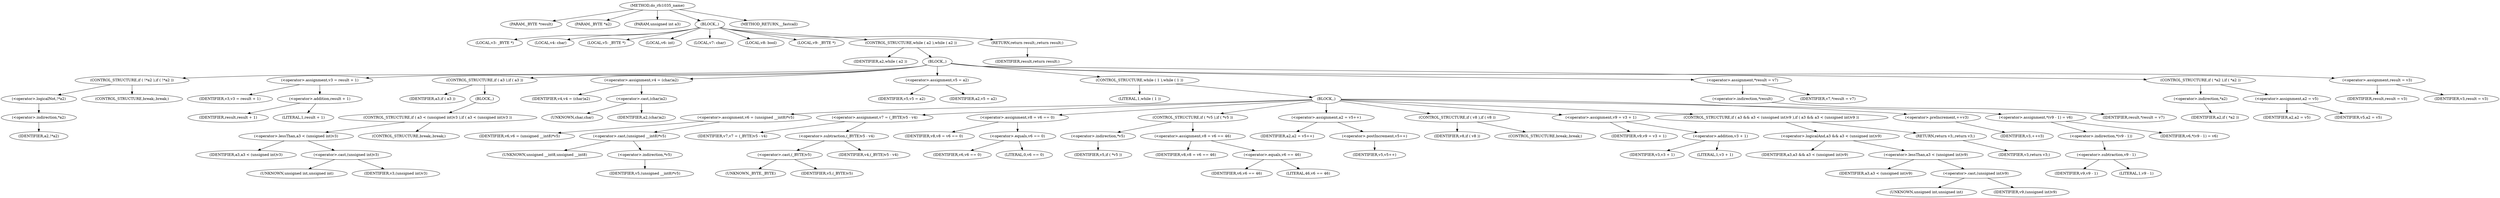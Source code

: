 digraph do_rfc1035_name {  
"1000108" [label = "(METHOD,do_rfc1035_name)" ]
"1000109" [label = "(PARAM,_BYTE *result)" ]
"1000110" [label = "(PARAM,_BYTE *a2)" ]
"1000111" [label = "(PARAM,unsigned int a3)" ]
"1000112" [label = "(BLOCK,,)" ]
"1000113" [label = "(LOCAL,v3: _BYTE *)" ]
"1000114" [label = "(LOCAL,v4: char)" ]
"1000115" [label = "(LOCAL,v5: _BYTE *)" ]
"1000116" [label = "(LOCAL,v6: int)" ]
"1000117" [label = "(LOCAL,v7: char)" ]
"1000118" [label = "(LOCAL,v8: bool)" ]
"1000119" [label = "(LOCAL,v9: _BYTE *)" ]
"1000120" [label = "(CONTROL_STRUCTURE,while ( a2 ),while ( a2 ))" ]
"1000121" [label = "(IDENTIFIER,a2,while ( a2 ))" ]
"1000122" [label = "(BLOCK,,)" ]
"1000123" [label = "(CONTROL_STRUCTURE,if ( !*a2 ),if ( !*a2 ))" ]
"1000124" [label = "(<operator>.logicalNot,!*a2)" ]
"1000125" [label = "(<operator>.indirection,*a2)" ]
"1000126" [label = "(IDENTIFIER,a2,!*a2)" ]
"1000127" [label = "(CONTROL_STRUCTURE,break;,break;)" ]
"1000128" [label = "(<operator>.assignment,v3 = result + 1)" ]
"1000129" [label = "(IDENTIFIER,v3,v3 = result + 1)" ]
"1000130" [label = "(<operator>.addition,result + 1)" ]
"1000131" [label = "(IDENTIFIER,result,result + 1)" ]
"1000132" [label = "(LITERAL,1,result + 1)" ]
"1000133" [label = "(CONTROL_STRUCTURE,if ( a3 ),if ( a3 ))" ]
"1000134" [label = "(IDENTIFIER,a3,if ( a3 ))" ]
"1000135" [label = "(BLOCK,,)" ]
"1000136" [label = "(CONTROL_STRUCTURE,if ( a3 < (unsigned int)v3 ),if ( a3 < (unsigned int)v3 ))" ]
"1000137" [label = "(<operator>.lessThan,a3 < (unsigned int)v3)" ]
"1000138" [label = "(IDENTIFIER,a3,a3 < (unsigned int)v3)" ]
"1000139" [label = "(<operator>.cast,(unsigned int)v3)" ]
"1000140" [label = "(UNKNOWN,unsigned int,unsigned int)" ]
"1000141" [label = "(IDENTIFIER,v3,(unsigned int)v3)" ]
"1000142" [label = "(CONTROL_STRUCTURE,break;,break;)" ]
"1000143" [label = "(<operator>.assignment,v4 = (char)a2)" ]
"1000144" [label = "(IDENTIFIER,v4,v4 = (char)a2)" ]
"1000145" [label = "(<operator>.cast,(char)a2)" ]
"1000146" [label = "(UNKNOWN,char,char)" ]
"1000147" [label = "(IDENTIFIER,a2,(char)a2)" ]
"1000148" [label = "(<operator>.assignment,v5 = a2)" ]
"1000149" [label = "(IDENTIFIER,v5,v5 = a2)" ]
"1000150" [label = "(IDENTIFIER,a2,v5 = a2)" ]
"1000151" [label = "(CONTROL_STRUCTURE,while ( 1 ),while ( 1 ))" ]
"1000152" [label = "(LITERAL,1,while ( 1 ))" ]
"1000153" [label = "(BLOCK,,)" ]
"1000154" [label = "(<operator>.assignment,v6 = (unsigned __int8)*v5)" ]
"1000155" [label = "(IDENTIFIER,v6,v6 = (unsigned __int8)*v5)" ]
"1000156" [label = "(<operator>.cast,(unsigned __int8)*v5)" ]
"1000157" [label = "(UNKNOWN,unsigned __int8,unsigned __int8)" ]
"1000158" [label = "(<operator>.indirection,*v5)" ]
"1000159" [label = "(IDENTIFIER,v5,(unsigned __int8)*v5)" ]
"1000160" [label = "(<operator>.assignment,v7 = (_BYTE)v5 - v4)" ]
"1000161" [label = "(IDENTIFIER,v7,v7 = (_BYTE)v5 - v4)" ]
"1000162" [label = "(<operator>.subtraction,(_BYTE)v5 - v4)" ]
"1000163" [label = "(<operator>.cast,(_BYTE)v5)" ]
"1000164" [label = "(UNKNOWN,_BYTE,_BYTE)" ]
"1000165" [label = "(IDENTIFIER,v5,(_BYTE)v5)" ]
"1000166" [label = "(IDENTIFIER,v4,(_BYTE)v5 - v4)" ]
"1000167" [label = "(<operator>.assignment,v8 = v6 == 0)" ]
"1000168" [label = "(IDENTIFIER,v8,v8 = v6 == 0)" ]
"1000169" [label = "(<operator>.equals,v6 == 0)" ]
"1000170" [label = "(IDENTIFIER,v6,v6 == 0)" ]
"1000171" [label = "(LITERAL,0,v6 == 0)" ]
"1000172" [label = "(CONTROL_STRUCTURE,if ( *v5 ),if ( *v5 ))" ]
"1000173" [label = "(<operator>.indirection,*v5)" ]
"1000174" [label = "(IDENTIFIER,v5,if ( *v5 ))" ]
"1000175" [label = "(<operator>.assignment,v8 = v6 == 46)" ]
"1000176" [label = "(IDENTIFIER,v8,v8 = v6 == 46)" ]
"1000177" [label = "(<operator>.equals,v6 == 46)" ]
"1000178" [label = "(IDENTIFIER,v6,v6 == 46)" ]
"1000179" [label = "(LITERAL,46,v6 == 46)" ]
"1000180" [label = "(<operator>.assignment,a2 = v5++)" ]
"1000181" [label = "(IDENTIFIER,a2,a2 = v5++)" ]
"1000182" [label = "(<operator>.postIncrement,v5++)" ]
"1000183" [label = "(IDENTIFIER,v5,v5++)" ]
"1000184" [label = "(CONTROL_STRUCTURE,if ( v8 ),if ( v8 ))" ]
"1000185" [label = "(IDENTIFIER,v8,if ( v8 ))" ]
"1000186" [label = "(CONTROL_STRUCTURE,break;,break;)" ]
"1000187" [label = "(<operator>.assignment,v9 = v3 + 1)" ]
"1000188" [label = "(IDENTIFIER,v9,v9 = v3 + 1)" ]
"1000189" [label = "(<operator>.addition,v3 + 1)" ]
"1000190" [label = "(IDENTIFIER,v3,v3 + 1)" ]
"1000191" [label = "(LITERAL,1,v3 + 1)" ]
"1000192" [label = "(CONTROL_STRUCTURE,if ( a3 && a3 < (unsigned int)v9 ),if ( a3 && a3 < (unsigned int)v9 ))" ]
"1000193" [label = "(<operator>.logicalAnd,a3 && a3 < (unsigned int)v9)" ]
"1000194" [label = "(IDENTIFIER,a3,a3 && a3 < (unsigned int)v9)" ]
"1000195" [label = "(<operator>.lessThan,a3 < (unsigned int)v9)" ]
"1000196" [label = "(IDENTIFIER,a3,a3 < (unsigned int)v9)" ]
"1000197" [label = "(<operator>.cast,(unsigned int)v9)" ]
"1000198" [label = "(UNKNOWN,unsigned int,unsigned int)" ]
"1000199" [label = "(IDENTIFIER,v9,(unsigned int)v9)" ]
"1000200" [label = "(RETURN,return v3;,return v3;)" ]
"1000201" [label = "(IDENTIFIER,v3,return v3;)" ]
"1000202" [label = "(<operator>.preIncrement,++v3)" ]
"1000203" [label = "(IDENTIFIER,v3,++v3)" ]
"1000204" [label = "(<operator>.assignment,*(v9 - 1) = v6)" ]
"1000205" [label = "(<operator>.indirection,*(v9 - 1))" ]
"1000206" [label = "(<operator>.subtraction,v9 - 1)" ]
"1000207" [label = "(IDENTIFIER,v9,v9 - 1)" ]
"1000208" [label = "(LITERAL,1,v9 - 1)" ]
"1000209" [label = "(IDENTIFIER,v6,*(v9 - 1) = v6)" ]
"1000210" [label = "(<operator>.assignment,*result = v7)" ]
"1000211" [label = "(<operator>.indirection,*result)" ]
"1000212" [label = "(IDENTIFIER,result,*result = v7)" ]
"1000213" [label = "(IDENTIFIER,v7,*result = v7)" ]
"1000214" [label = "(CONTROL_STRUCTURE,if ( *a2 ),if ( *a2 ))" ]
"1000215" [label = "(<operator>.indirection,*a2)" ]
"1000216" [label = "(IDENTIFIER,a2,if ( *a2 ))" ]
"1000217" [label = "(<operator>.assignment,a2 = v5)" ]
"1000218" [label = "(IDENTIFIER,a2,a2 = v5)" ]
"1000219" [label = "(IDENTIFIER,v5,a2 = v5)" ]
"1000220" [label = "(<operator>.assignment,result = v3)" ]
"1000221" [label = "(IDENTIFIER,result,result = v3)" ]
"1000222" [label = "(IDENTIFIER,v3,result = v3)" ]
"1000223" [label = "(RETURN,return result;,return result;)" ]
"1000224" [label = "(IDENTIFIER,result,return result;)" ]
"1000225" [label = "(METHOD_RETURN,__fastcall)" ]
  "1000108" -> "1000109" 
  "1000108" -> "1000110" 
  "1000108" -> "1000111" 
  "1000108" -> "1000112" 
  "1000108" -> "1000225" 
  "1000112" -> "1000113" 
  "1000112" -> "1000114" 
  "1000112" -> "1000115" 
  "1000112" -> "1000116" 
  "1000112" -> "1000117" 
  "1000112" -> "1000118" 
  "1000112" -> "1000119" 
  "1000112" -> "1000120" 
  "1000112" -> "1000223" 
  "1000120" -> "1000121" 
  "1000120" -> "1000122" 
  "1000122" -> "1000123" 
  "1000122" -> "1000128" 
  "1000122" -> "1000133" 
  "1000122" -> "1000143" 
  "1000122" -> "1000148" 
  "1000122" -> "1000151" 
  "1000122" -> "1000210" 
  "1000122" -> "1000214" 
  "1000122" -> "1000220" 
  "1000123" -> "1000124" 
  "1000123" -> "1000127" 
  "1000124" -> "1000125" 
  "1000125" -> "1000126" 
  "1000128" -> "1000129" 
  "1000128" -> "1000130" 
  "1000130" -> "1000131" 
  "1000130" -> "1000132" 
  "1000133" -> "1000134" 
  "1000133" -> "1000135" 
  "1000135" -> "1000136" 
  "1000136" -> "1000137" 
  "1000136" -> "1000142" 
  "1000137" -> "1000138" 
  "1000137" -> "1000139" 
  "1000139" -> "1000140" 
  "1000139" -> "1000141" 
  "1000143" -> "1000144" 
  "1000143" -> "1000145" 
  "1000145" -> "1000146" 
  "1000145" -> "1000147" 
  "1000148" -> "1000149" 
  "1000148" -> "1000150" 
  "1000151" -> "1000152" 
  "1000151" -> "1000153" 
  "1000153" -> "1000154" 
  "1000153" -> "1000160" 
  "1000153" -> "1000167" 
  "1000153" -> "1000172" 
  "1000153" -> "1000180" 
  "1000153" -> "1000184" 
  "1000153" -> "1000187" 
  "1000153" -> "1000192" 
  "1000153" -> "1000202" 
  "1000153" -> "1000204" 
  "1000154" -> "1000155" 
  "1000154" -> "1000156" 
  "1000156" -> "1000157" 
  "1000156" -> "1000158" 
  "1000158" -> "1000159" 
  "1000160" -> "1000161" 
  "1000160" -> "1000162" 
  "1000162" -> "1000163" 
  "1000162" -> "1000166" 
  "1000163" -> "1000164" 
  "1000163" -> "1000165" 
  "1000167" -> "1000168" 
  "1000167" -> "1000169" 
  "1000169" -> "1000170" 
  "1000169" -> "1000171" 
  "1000172" -> "1000173" 
  "1000172" -> "1000175" 
  "1000173" -> "1000174" 
  "1000175" -> "1000176" 
  "1000175" -> "1000177" 
  "1000177" -> "1000178" 
  "1000177" -> "1000179" 
  "1000180" -> "1000181" 
  "1000180" -> "1000182" 
  "1000182" -> "1000183" 
  "1000184" -> "1000185" 
  "1000184" -> "1000186" 
  "1000187" -> "1000188" 
  "1000187" -> "1000189" 
  "1000189" -> "1000190" 
  "1000189" -> "1000191" 
  "1000192" -> "1000193" 
  "1000192" -> "1000200" 
  "1000193" -> "1000194" 
  "1000193" -> "1000195" 
  "1000195" -> "1000196" 
  "1000195" -> "1000197" 
  "1000197" -> "1000198" 
  "1000197" -> "1000199" 
  "1000200" -> "1000201" 
  "1000202" -> "1000203" 
  "1000204" -> "1000205" 
  "1000204" -> "1000209" 
  "1000205" -> "1000206" 
  "1000206" -> "1000207" 
  "1000206" -> "1000208" 
  "1000210" -> "1000211" 
  "1000210" -> "1000213" 
  "1000211" -> "1000212" 
  "1000214" -> "1000215" 
  "1000214" -> "1000217" 
  "1000215" -> "1000216" 
  "1000217" -> "1000218" 
  "1000217" -> "1000219" 
  "1000220" -> "1000221" 
  "1000220" -> "1000222" 
  "1000223" -> "1000224" 
}
